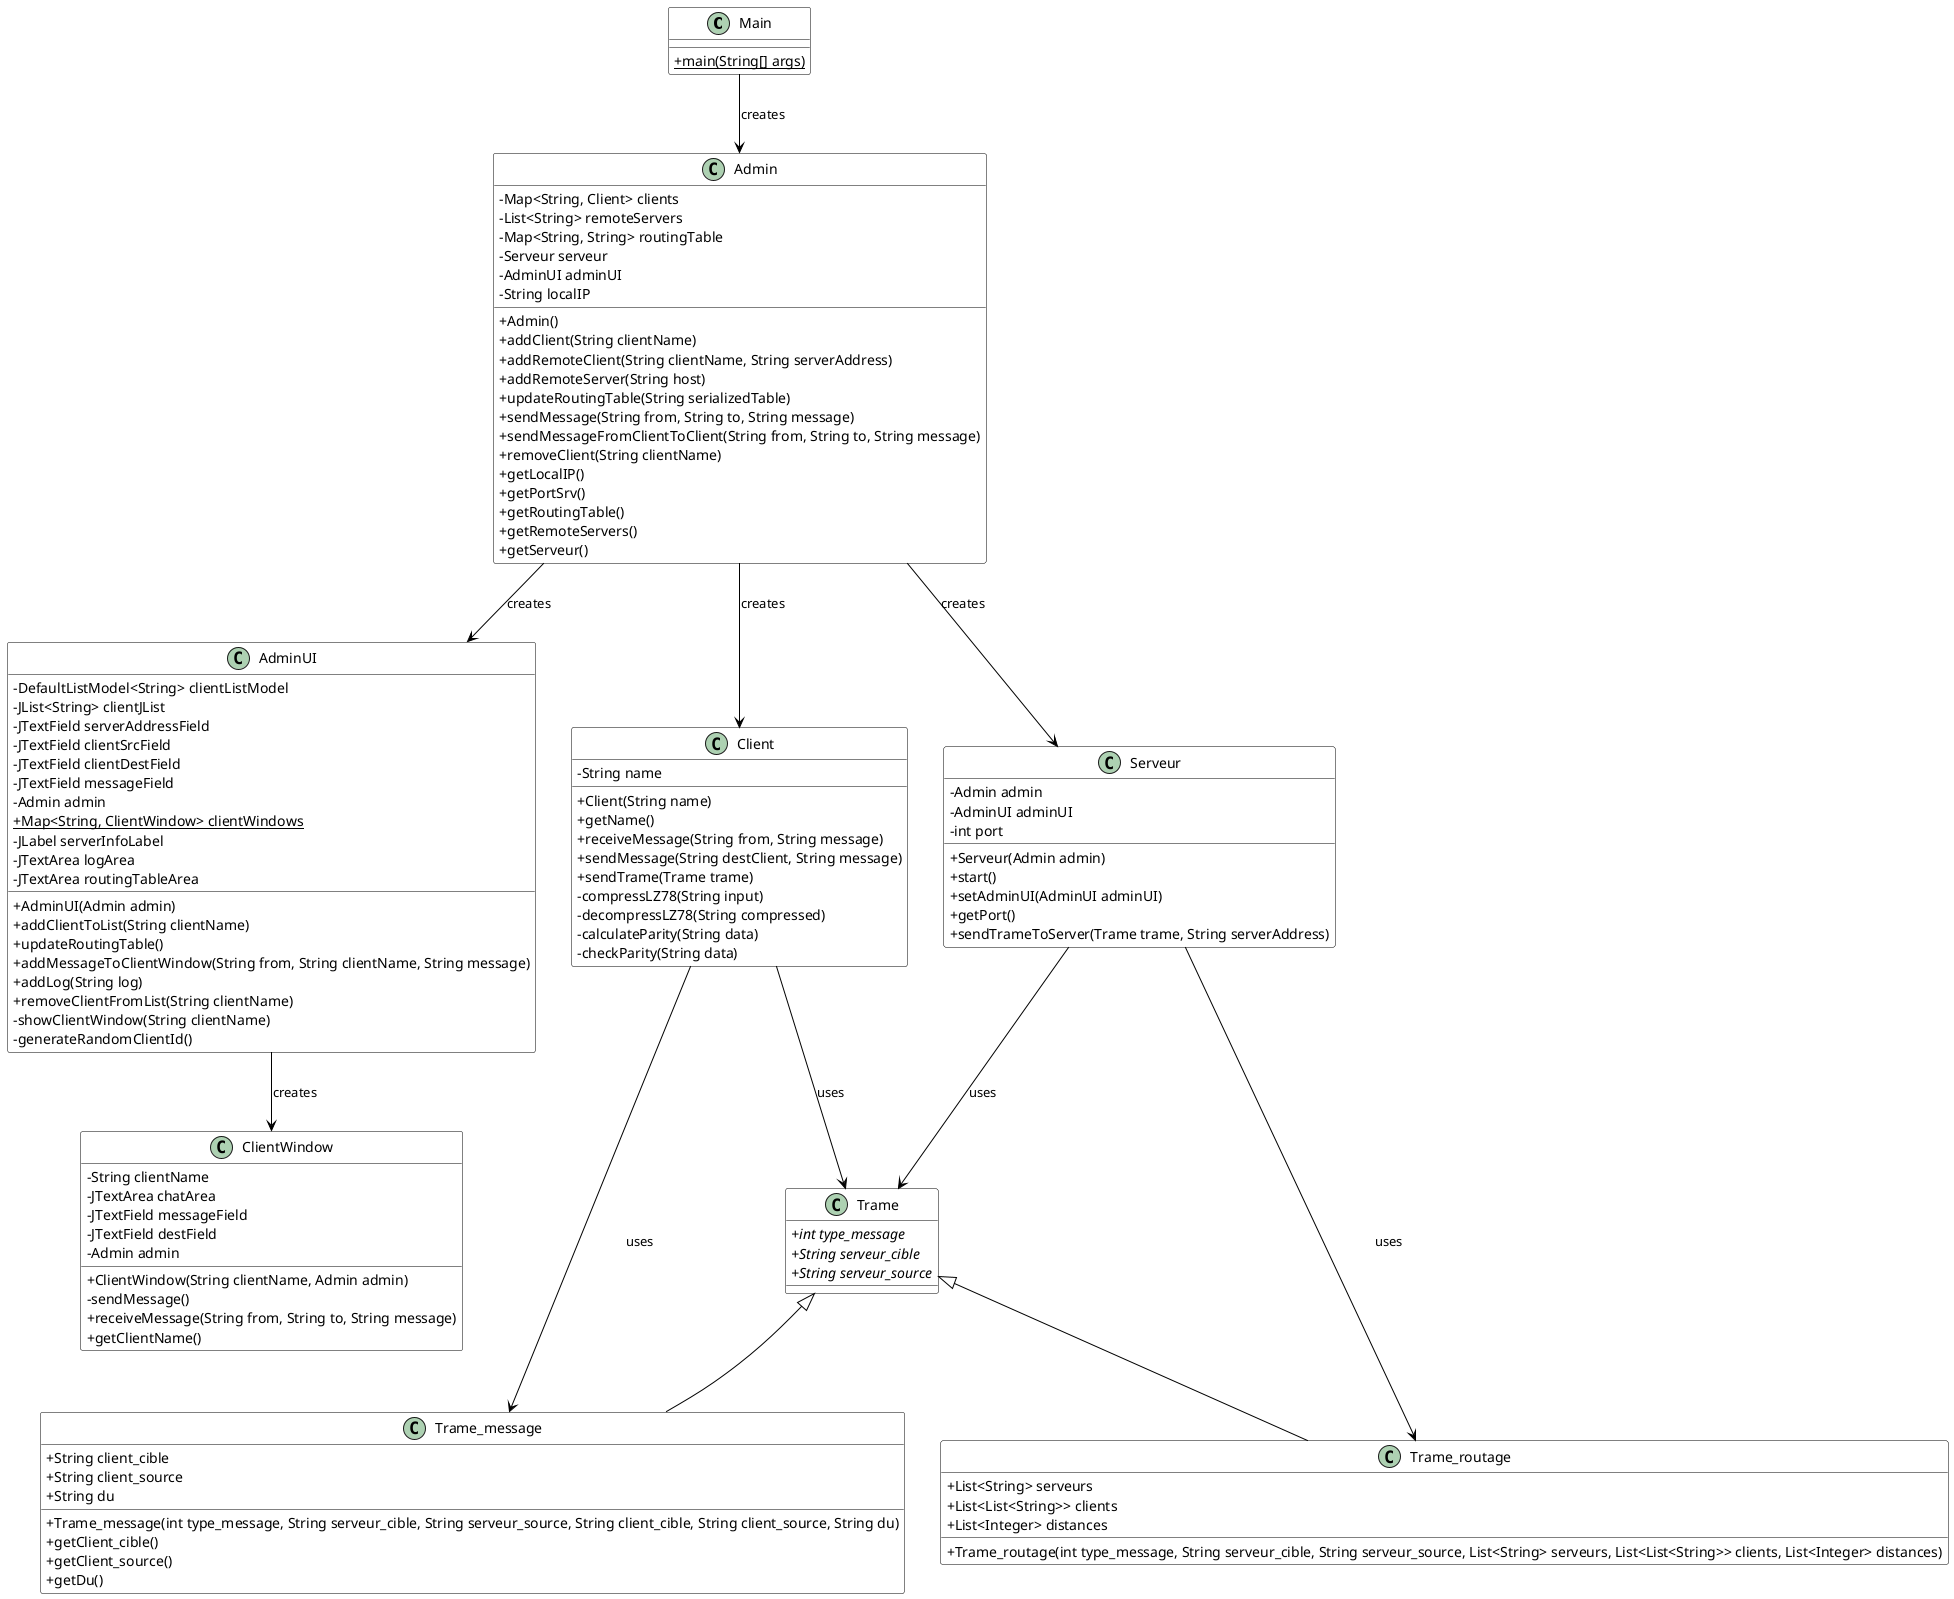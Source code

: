 @startuml OctoNet

' Style du diagramme
skinparam classAttributeIconSize 0
skinparam class {
    BackgroundColor White
    ArrowColor Black
    BorderColor Black
}

' Classes principales
class Main {
    + {static} main(String[] args)
}

class Admin {
    - Map<String, Client> clients
    - List<String> remoteServers
    - Map<String, String> routingTable
    - Serveur serveur
    - AdminUI adminUI
    - String localIP
    + Admin()
    + addClient(String clientName)
    + addRemoteClient(String clientName, String serverAddress)
    + addRemoteServer(String host)
    + updateRoutingTable(String serializedTable)
    + sendMessage(String from, String to, String message)
    + sendMessageFromClientToClient(String from, String to, String message)
    + removeClient(String clientName)
    + getLocalIP()
    + getPortSrv()
    + getRoutingTable()
    + getRemoteServers()
    + getServeur()
}

class AdminUI {
    - DefaultListModel<String> clientListModel
    - JList<String> clientJList
    - JTextField serverAddressField
    - JTextField clientSrcField
    - JTextField clientDestField
    - JTextField messageField
    - Admin admin
    + {static} Map<String, ClientWindow> clientWindows
    - JLabel serverInfoLabel
    - JTextArea logArea
    - JTextArea routingTableArea
    + AdminUI(Admin admin)
    + addClientToList(String clientName)
    + updateRoutingTable()
    + addMessageToClientWindow(String from, String clientName, String message)
    + addLog(String log)
    + removeClientFromList(String clientName)
    - showClientWindow(String clientName)
    - generateRandomClientId()
}

class Client {
    - String name
    + Client(String name)
    + getName()
    + receiveMessage(String from, String message)
    + sendMessage(String destClient, String message)
    + sendTrame(Trame trame)
    - compressLZ78(String input)
    - decompressLZ78(String compressed)
    - calculateParity(String data)
    - checkParity(String data)
}

class ClientWindow {
    - String clientName
    - JTextArea chatArea
    - JTextField messageField
    - JTextField destField
    - Admin admin
    + ClientWindow(String clientName, Admin admin)
    - sendMessage()
    + receiveMessage(String from, String to, String message)
    + getClientName()
}

class Serveur {
    - Admin admin
    - AdminUI adminUI
    - int port
    + Serveur(Admin admin)
    + start()
    + setAdminUI(AdminUI adminUI)
    + getPort()
    + sendTrameToServer(Trame trame, String serverAddress)
}

' Classes de trames
class Trame {
    + {abstract} int type_message
    + {abstract} String serveur_cible
    + {abstract} String serveur_source
}

class Trame_message {
    + String client_cible
    + String client_source
    + String du
    + Trame_message(int type_message, String serveur_cible, String serveur_source, String client_cible, String client_source, String du)
    + getClient_cible()
    + getClient_source()
    + getDu()
}

class Trame_routage {
    + List<String> serveurs
    + List<List<String>> clients
    + List<Integer> distances
    + Trame_routage(int type_message, String serveur_cible, String serveur_source, List<String> serveurs, List<List<String>> clients, List<Integer> distances)
}

' Relations
Main --> Admin : creates
Admin --> AdminUI : creates
Admin --> Serveur : creates
Admin --> Client : creates
AdminUI --> ClientWindow : creates
Client --> Trame : uses
Client --> Trame_message : uses
Serveur --> Trame : uses
Serveur --> Trame_routage : uses

Trame <|-- Trame_message
Trame <|-- Trame_routage

@enduml 